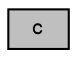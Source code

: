 digraph G
{
  bgcolor="transparent";
  edge [fontname="FreeSans",fontsize="10",labelfontname="FreeSans",labelfontsize="10"];
  node [fontname="FreeSans",fontsize="10",shape=record];
  rankdir=LR;
  Node1 [label="c",height=0.2,width=0.4,color="black", fillcolor="grey75", style="filled" fontcolor="black"];
}
